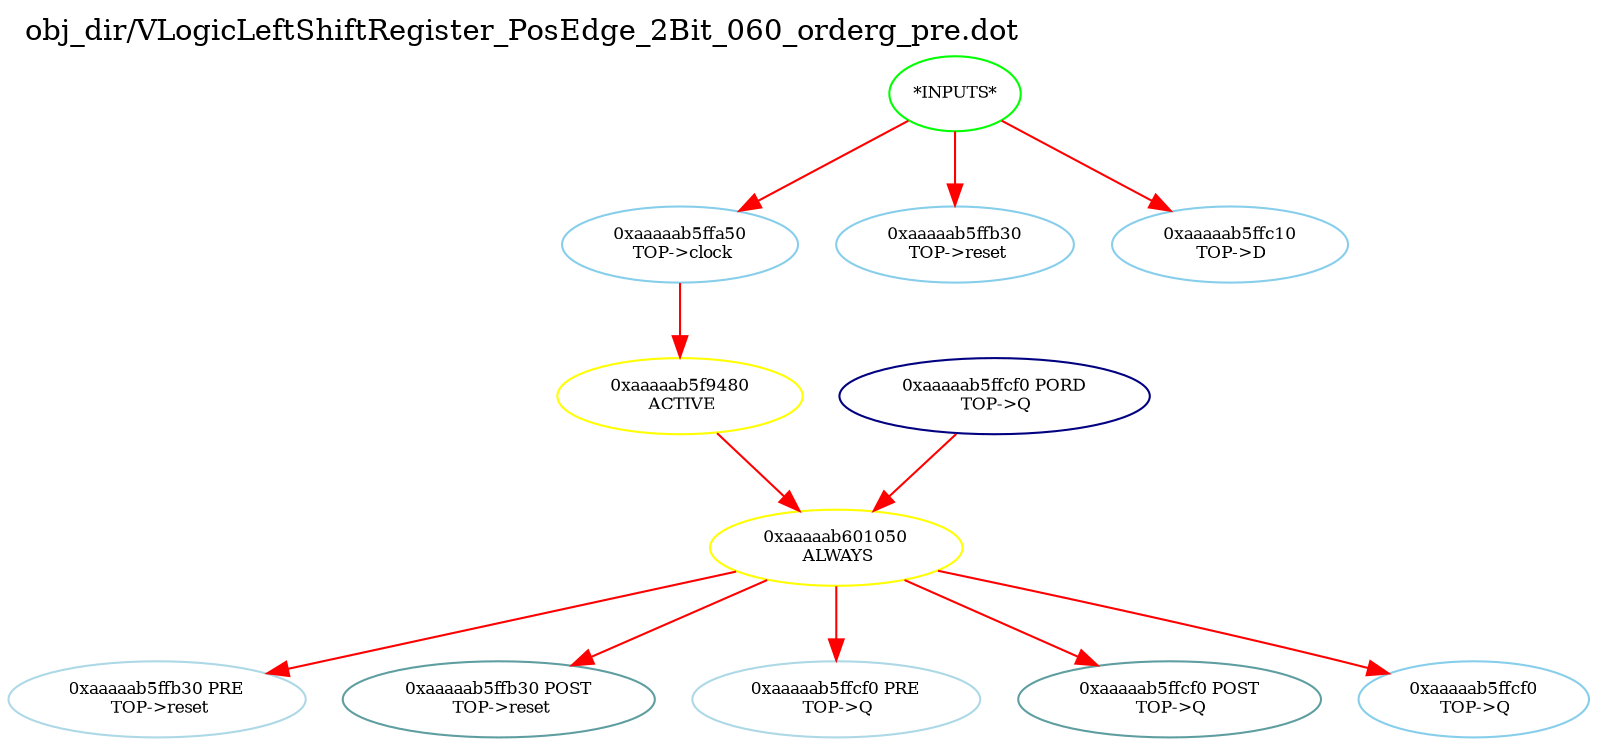 digraph v3graph {
	graph	[label="obj_dir/VLogicLeftShiftRegister_PosEdge_2Bit_060_orderg_pre.dot",
		 labelloc=t, labeljust=l,
		 //size="7.5,10",
		 rankdir=TB];
	n0	[fontsize=8 label="*INPUTS*", color=green];
	n0xaaaaab5ff890_1	[fontsize=8 label="0xaaaaab5ffa50\n TOP->clock", color=skyblue];
	n0xaaaaab5ff890_2	[fontsize=8 label="0xaaaaab5ffb30\n TOP->reset", color=skyblue];
	n0xaaaaab5ff890_3	[fontsize=8 label="0xaaaaab5ffc10\n TOP->D", color=skyblue];
	n0xaaaaab5ff890_4	[fontsize=8 label="0xaaaaab5f9480\n ACTIVE", color=yellow];
	n0xaaaaab5ff890_5	[fontsize=8 label="0xaaaaab601050\n ALWAYS", color=yellow];
	n0xaaaaab5ff890_6	[fontsize=8 label="0xaaaaab5ffb30 PRE\n TOP->reset", color=lightblue];
	n0xaaaaab5ff890_7	[fontsize=8 label="0xaaaaab5ffb30 POST\n TOP->reset", color=CadetBlue];
	n0xaaaaab5ff890_8	[fontsize=8 label="0xaaaaab5ffcf0 PRE\n TOP->Q", color=lightblue];
	n0xaaaaab5ff890_9	[fontsize=8 label="0xaaaaab5ffcf0 POST\n TOP->Q", color=CadetBlue];
	n0xaaaaab5ff890_10	[fontsize=8 label="0xaaaaab5ffcf0 PORD\n TOP->Q", color=NavyBlue];
	n0xaaaaab5ff890_11	[fontsize=8 label="0xaaaaab5ffcf0\n TOP->Q", color=skyblue];
	n0 -> n0xaaaaab5ff890_1 [fontsize=8 label="" weight=1 color=red];
	n0 -> n0xaaaaab5ff890_2 [fontsize=8 label="" weight=1 color=red];
	n0 -> n0xaaaaab5ff890_3 [fontsize=8 label="" weight=1 color=red];
	n0xaaaaab5ff890_1 -> n0xaaaaab5ff890_4 [fontsize=8 label="" weight=8 color=red];
	n0xaaaaab5ff890_4 -> n0xaaaaab5ff890_5 [fontsize=8 label="" weight=32 color=red];
	n0xaaaaab5ff890_5 -> n0xaaaaab5ff890_6 [fontsize=8 label="" weight=32 color=red];
	n0xaaaaab5ff890_5 -> n0xaaaaab5ff890_7 [fontsize=8 label="" weight=2 color=red];
	n0xaaaaab5ff890_5 -> n0xaaaaab5ff890_8 [fontsize=8 label="" weight=32 color=red];
	n0xaaaaab5ff890_5 -> n0xaaaaab5ff890_9 [fontsize=8 label="" weight=2 color=red];
	n0xaaaaab5ff890_5 -> n0xaaaaab5ff890_11 [fontsize=8 label="" weight=32 color=red];
	n0xaaaaab5ff890_10 -> n0xaaaaab5ff890_5 [fontsize=8 label="" weight=32 color=red];
}

